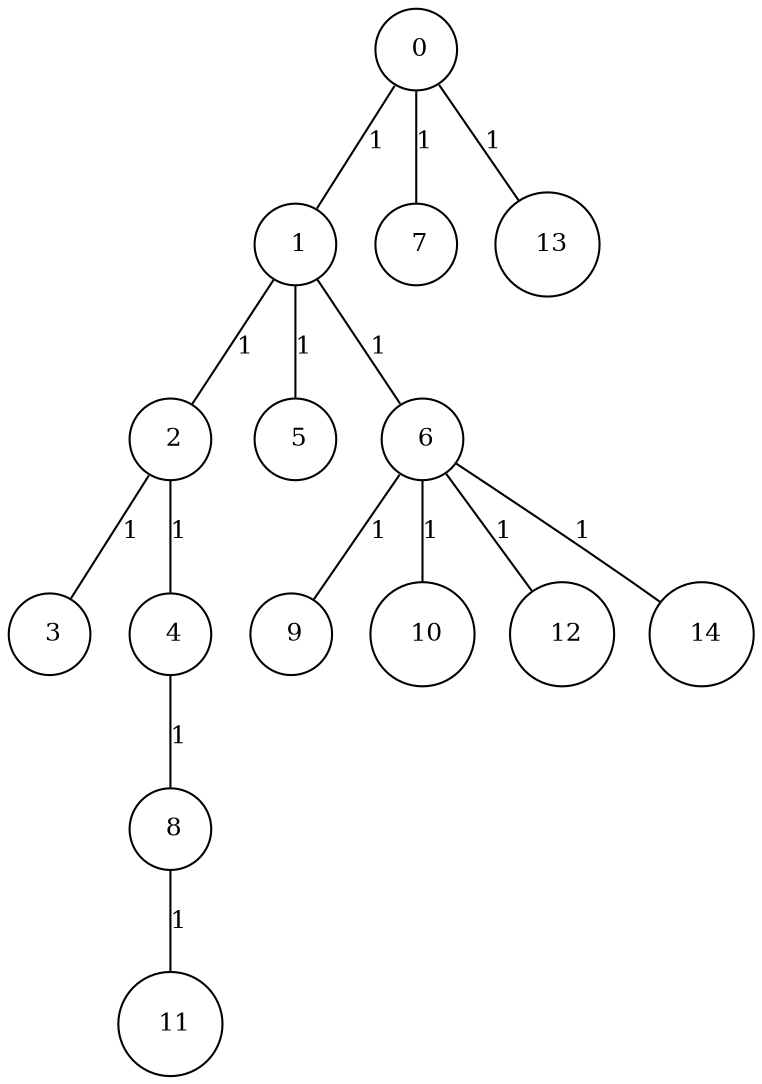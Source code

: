 graph G {
size="8.5,11;"
ratio = "expand;"
fixedsize="true;"
overlap="scale;"
node[shape=circle,width=.12,hight=.12,fontsize=12]
edge[fontsize=12]

0[label=" 0" color=black, pos="2.1024753,0.69073722!"];
1[label=" 1" color=black, pos="0.77173318,2.0476345!"];
2[label=" 2" color=black, pos="1.1711557,0.28036426!"];
3[label=" 3" color=black, pos="2.4918987,2.990932!"];
4[label=" 4" color=black, pos="0.91618147,2.7158909!"];
5[label=" 5" color=black, pos="0.29463152,2.4136588!"];
6[label=" 6" color=black, pos="0.26687281,0.87346287!"];
7[label=" 7" color=black, pos="0.027504289,0.71884694!"];
8[label=" 8" color=black, pos="0.82274852,2.2237169!"];
9[label=" 9" color=black, pos="1.3096868,1.7364051!"];
10[label=" 10" color=black, pos="1.4204275,0.17130864!"];
11[label=" 11" color=black, pos="2.3056245,0.41708292!"];
12[label=" 12" color=black, pos="0.023329107,0.10853946!"];
13[label=" 13" color=black, pos="2.6161445,1.5487107!"];
14[label=" 14" color=black, pos="1.7446009,2.5129555!"];
0--1[label="1"]
0--7[label="1"]
0--13[label="1"]
1--2[label="1"]
1--5[label="1"]
1--6[label="1"]
2--3[label="1"]
2--4[label="1"]
4--8[label="1"]
6--9[label="1"]
6--10[label="1"]
6--12[label="1"]
6--14[label="1"]
8--11[label="1"]

}
